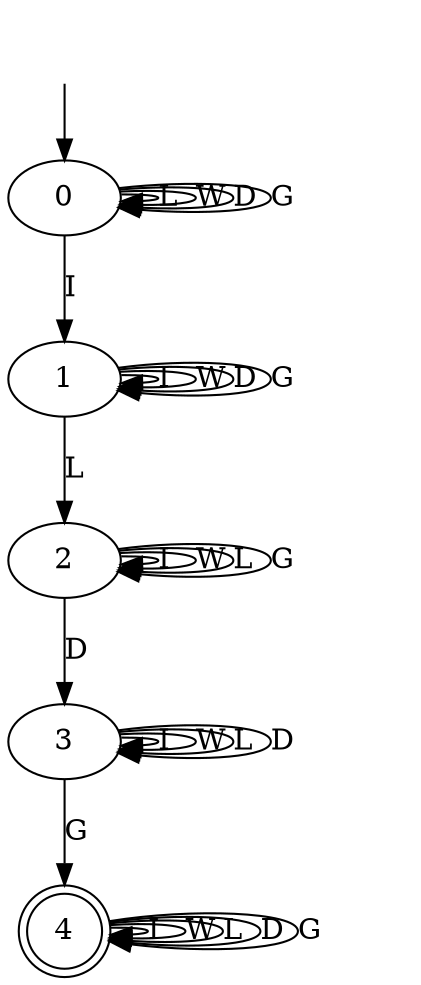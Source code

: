 digraph B {
  0 [label="0"];
  1 [label="1"];
  2 [label="2"];
  3 [label="3"];
  4 [label="4", shape=doublecircle];
  0 -> 0 [ label="L" ];
  0 -> 0 [ label="W" ];
  0 -> 0 [ label="D" ];
  0 -> 0 [ label="G" ];
  0 -> 1 [ label="I" ];
  1 -> 1 [ label="I" ];
  1 -> 1 [ label="W" ];
  1 -> 1 [ label="D" ];
  1 -> 1 [ label="G" ];
  1 -> 2 [ label="L" ];
  2 -> 2 [ label="I" ];
  2 -> 2 [ label="W" ];
  2 -> 2 [ label="L" ];
  2 -> 2 [ label="G" ];
  2 -> 3 [ label="D" ];
  3 -> 3 [ label="I" ];
  3 -> 3 [ label="W" ];
  3 -> 3 [ label="L" ];
  3 -> 3 [ label="D" ];
  3 -> 4 [ label="G" ];
  4 -> 4 [ label="I" ];
  4 -> 4 [ label="W" ];
  4 -> 4 [ label="L" ];
  4 -> 4 [ label="D" ];
  4 -> 4 [ label="G" ];

__start0 [label="", shape=none];
__start0 -> 0  [label=""];
}